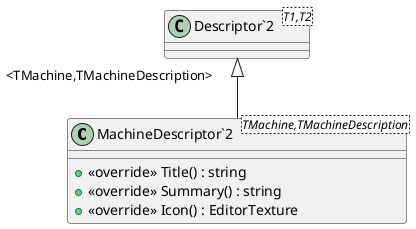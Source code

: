@startuml
class "MachineDescriptor`2"<TMachine,TMachineDescription> {
    + <<override>> Title() : string
    + <<override>> Summary() : string
    + <<override>> Icon() : EditorTexture
}
class "Descriptor`2"<T1,T2> {
}
"Descriptor`2" "<TMachine,TMachineDescription>" <|-- "MachineDescriptor`2"
@enduml
